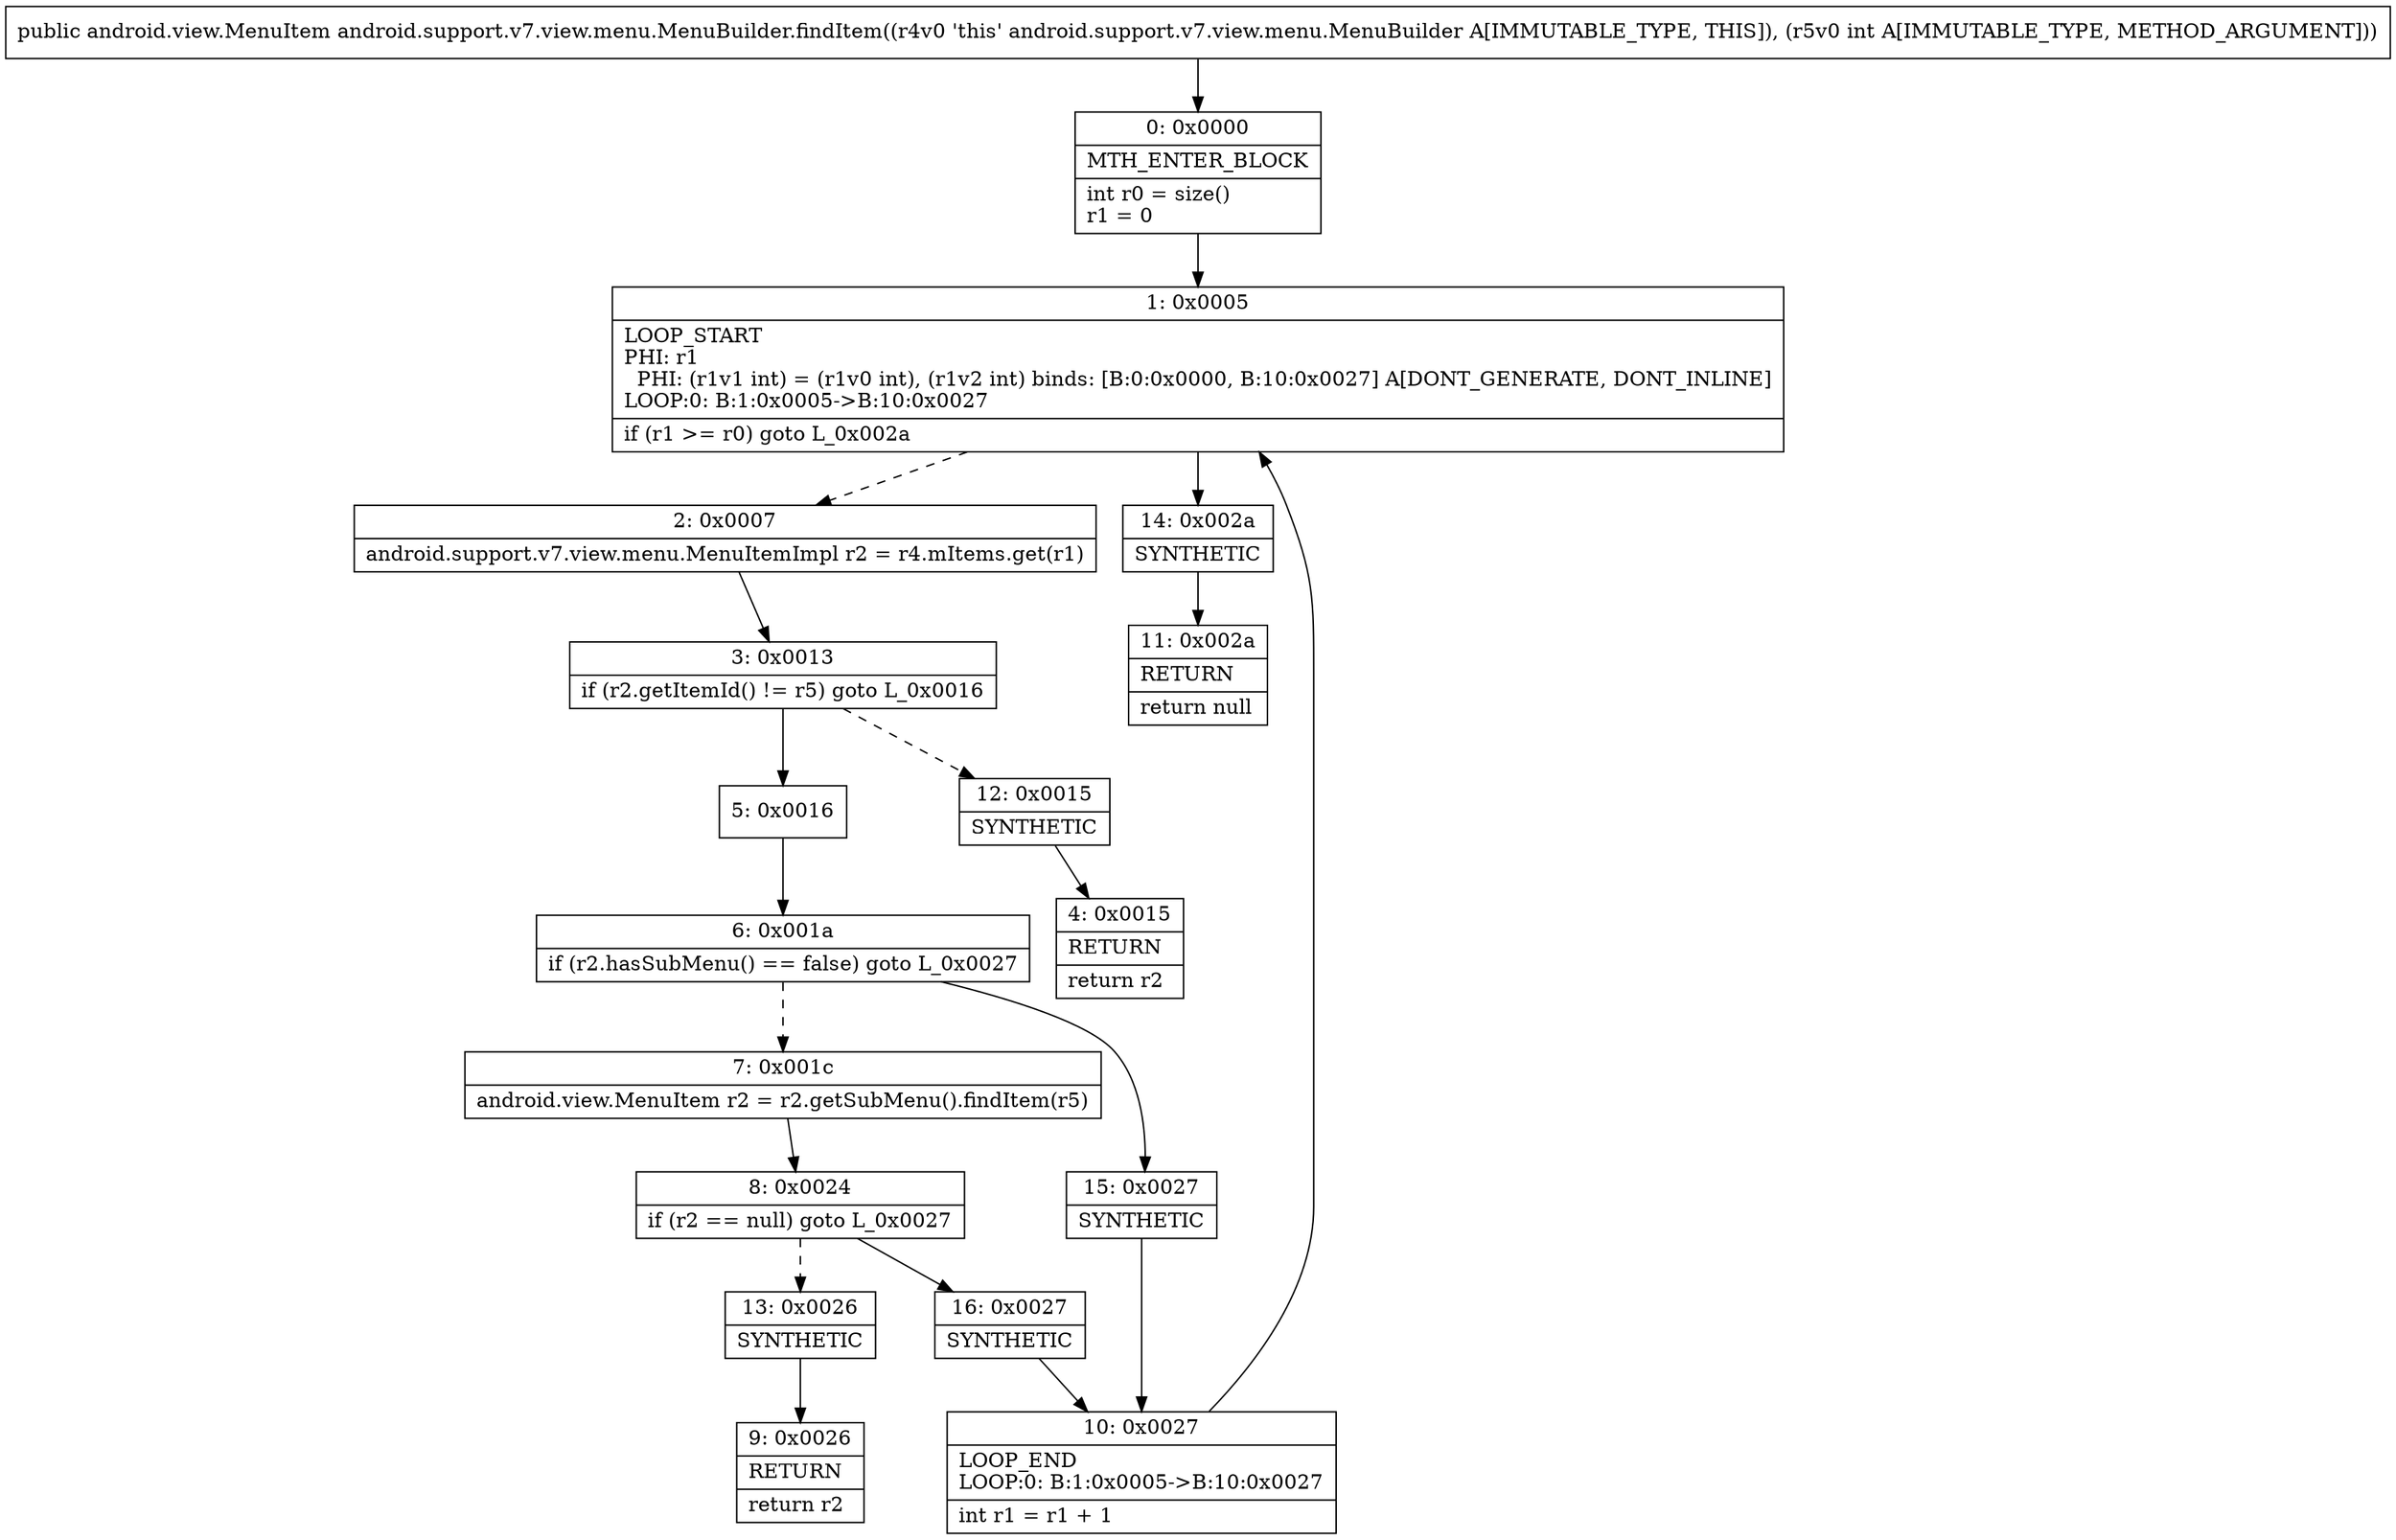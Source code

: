 digraph "CFG forandroid.support.v7.view.menu.MenuBuilder.findItem(I)Landroid\/view\/MenuItem;" {
Node_0 [shape=record,label="{0\:\ 0x0000|MTH_ENTER_BLOCK\l|int r0 = size()\lr1 = 0\l}"];
Node_1 [shape=record,label="{1\:\ 0x0005|LOOP_START\lPHI: r1 \l  PHI: (r1v1 int) = (r1v0 int), (r1v2 int) binds: [B:0:0x0000, B:10:0x0027] A[DONT_GENERATE, DONT_INLINE]\lLOOP:0: B:1:0x0005\-\>B:10:0x0027\l|if (r1 \>= r0) goto L_0x002a\l}"];
Node_2 [shape=record,label="{2\:\ 0x0007|android.support.v7.view.menu.MenuItemImpl r2 = r4.mItems.get(r1)\l}"];
Node_3 [shape=record,label="{3\:\ 0x0013|if (r2.getItemId() != r5) goto L_0x0016\l}"];
Node_4 [shape=record,label="{4\:\ 0x0015|RETURN\l|return r2\l}"];
Node_5 [shape=record,label="{5\:\ 0x0016}"];
Node_6 [shape=record,label="{6\:\ 0x001a|if (r2.hasSubMenu() == false) goto L_0x0027\l}"];
Node_7 [shape=record,label="{7\:\ 0x001c|android.view.MenuItem r2 = r2.getSubMenu().findItem(r5)\l}"];
Node_8 [shape=record,label="{8\:\ 0x0024|if (r2 == null) goto L_0x0027\l}"];
Node_9 [shape=record,label="{9\:\ 0x0026|RETURN\l|return r2\l}"];
Node_10 [shape=record,label="{10\:\ 0x0027|LOOP_END\lLOOP:0: B:1:0x0005\-\>B:10:0x0027\l|int r1 = r1 + 1\l}"];
Node_11 [shape=record,label="{11\:\ 0x002a|RETURN\l|return null\l}"];
Node_12 [shape=record,label="{12\:\ 0x0015|SYNTHETIC\l}"];
Node_13 [shape=record,label="{13\:\ 0x0026|SYNTHETIC\l}"];
Node_14 [shape=record,label="{14\:\ 0x002a|SYNTHETIC\l}"];
Node_15 [shape=record,label="{15\:\ 0x0027|SYNTHETIC\l}"];
Node_16 [shape=record,label="{16\:\ 0x0027|SYNTHETIC\l}"];
MethodNode[shape=record,label="{public android.view.MenuItem android.support.v7.view.menu.MenuBuilder.findItem((r4v0 'this' android.support.v7.view.menu.MenuBuilder A[IMMUTABLE_TYPE, THIS]), (r5v0 int A[IMMUTABLE_TYPE, METHOD_ARGUMENT])) }"];
MethodNode -> Node_0;
Node_0 -> Node_1;
Node_1 -> Node_2[style=dashed];
Node_1 -> Node_14;
Node_2 -> Node_3;
Node_3 -> Node_5;
Node_3 -> Node_12[style=dashed];
Node_5 -> Node_6;
Node_6 -> Node_7[style=dashed];
Node_6 -> Node_15;
Node_7 -> Node_8;
Node_8 -> Node_13[style=dashed];
Node_8 -> Node_16;
Node_10 -> Node_1;
Node_12 -> Node_4;
Node_13 -> Node_9;
Node_14 -> Node_11;
Node_15 -> Node_10;
Node_16 -> Node_10;
}

